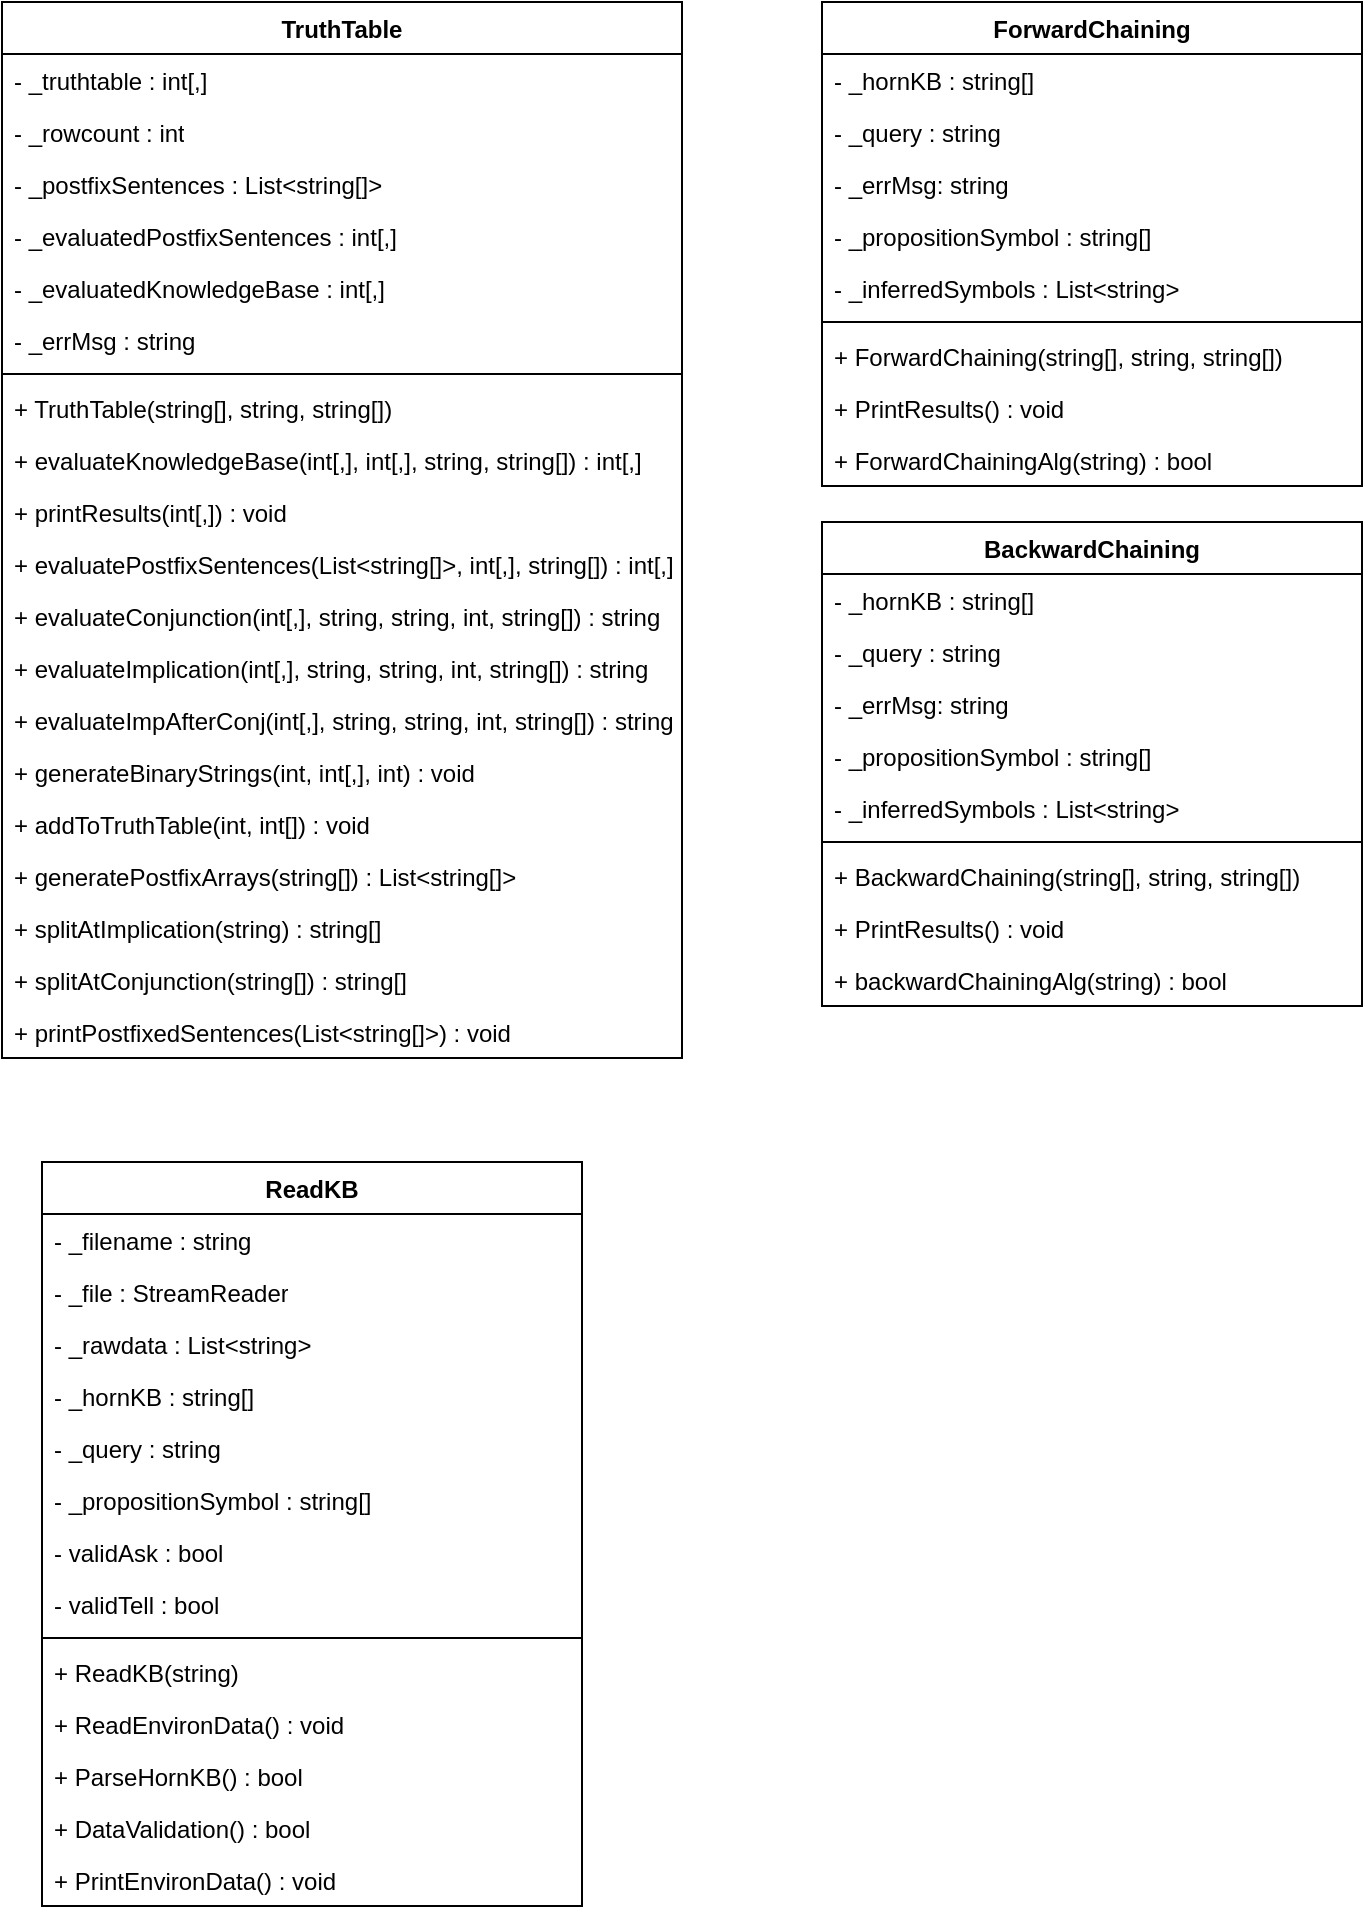 <mxfile version="21.2.9" type="device">
  <diagram name="Page-1" id="64hsudB-vHW4dvqkT8O9">
    <mxGraphModel dx="1960" dy="1436" grid="1" gridSize="10" guides="1" tooltips="1" connect="1" arrows="1" fold="1" page="1" pageScale="1" pageWidth="827" pageHeight="1169" math="0" shadow="0">
      <root>
        <mxCell id="0" />
        <mxCell id="1" parent="0" />
        <mxCell id="SXADNsXXSocRp0VXOs6D-1" value="TruthTable" style="swimlane;fontStyle=1;align=center;verticalAlign=top;childLayout=stackLayout;horizontal=1;startSize=26;horizontalStack=0;resizeParent=1;resizeParentMax=0;resizeLast=0;collapsible=1;marginBottom=0;whiteSpace=wrap;html=1;" parent="1" vertex="1">
          <mxGeometry x="70" y="70" width="340" height="528" as="geometry" />
        </mxCell>
        <mxCell id="SXADNsXXSocRp0VXOs6D-2" value="- _truthtable : int[,]" style="text;strokeColor=none;fillColor=none;align=left;verticalAlign=top;spacingLeft=4;spacingRight=4;overflow=hidden;rotatable=0;points=[[0,0.5],[1,0.5]];portConstraint=eastwest;whiteSpace=wrap;html=1;" parent="SXADNsXXSocRp0VXOs6D-1" vertex="1">
          <mxGeometry y="26" width="340" height="26" as="geometry" />
        </mxCell>
        <mxCell id="SXADNsXXSocRp0VXOs6D-5" value="- _rowcount : int" style="text;strokeColor=none;fillColor=none;align=left;verticalAlign=top;spacingLeft=4;spacingRight=4;overflow=hidden;rotatable=0;points=[[0,0.5],[1,0.5]];portConstraint=eastwest;whiteSpace=wrap;html=1;" parent="SXADNsXXSocRp0VXOs6D-1" vertex="1">
          <mxGeometry y="52" width="340" height="26" as="geometry" />
        </mxCell>
        <mxCell id="SXADNsXXSocRp0VXOs6D-6" value="- _postfixSentences : List&amp;lt;string[]&amp;gt;" style="text;strokeColor=none;fillColor=none;align=left;verticalAlign=top;spacingLeft=4;spacingRight=4;overflow=hidden;rotatable=0;points=[[0,0.5],[1,0.5]];portConstraint=eastwest;whiteSpace=wrap;html=1;" parent="SXADNsXXSocRp0VXOs6D-1" vertex="1">
          <mxGeometry y="78" width="340" height="26" as="geometry" />
        </mxCell>
        <mxCell id="SXADNsXXSocRp0VXOs6D-7" value="- _evaluatedPostfixSentences : int[,]" style="text;strokeColor=none;fillColor=none;align=left;verticalAlign=top;spacingLeft=4;spacingRight=4;overflow=hidden;rotatable=0;points=[[0,0.5],[1,0.5]];portConstraint=eastwest;whiteSpace=wrap;html=1;" parent="SXADNsXXSocRp0VXOs6D-1" vertex="1">
          <mxGeometry y="104" width="340" height="26" as="geometry" />
        </mxCell>
        <mxCell id="pOgPT-b4W-O_eGGaRVZ4-2" value="- _evaluatedKnowledgeBase : int[,]" style="text;strokeColor=none;fillColor=none;align=left;verticalAlign=top;spacingLeft=4;spacingRight=4;overflow=hidden;rotatable=0;points=[[0,0.5],[1,0.5]];portConstraint=eastwest;whiteSpace=wrap;html=1;" parent="SXADNsXXSocRp0VXOs6D-1" vertex="1">
          <mxGeometry y="130" width="340" height="26" as="geometry" />
        </mxCell>
        <mxCell id="SXADNsXXSocRp0VXOs6D-8" value="- _errMsg : string" style="text;strokeColor=none;fillColor=none;align=left;verticalAlign=top;spacingLeft=4;spacingRight=4;overflow=hidden;rotatable=0;points=[[0,0.5],[1,0.5]];portConstraint=eastwest;whiteSpace=wrap;html=1;" parent="SXADNsXXSocRp0VXOs6D-1" vertex="1">
          <mxGeometry y="156" width="340" height="26" as="geometry" />
        </mxCell>
        <mxCell id="SXADNsXXSocRp0VXOs6D-3" value="" style="line;strokeWidth=1;fillColor=none;align=left;verticalAlign=middle;spacingTop=-1;spacingLeft=3;spacingRight=3;rotatable=0;labelPosition=right;points=[];portConstraint=eastwest;strokeColor=inherit;" parent="SXADNsXXSocRp0VXOs6D-1" vertex="1">
          <mxGeometry y="182" width="340" height="8" as="geometry" />
        </mxCell>
        <mxCell id="SXADNsXXSocRp0VXOs6D-4" value="+ TruthTable(string[], string, string[])" style="text;strokeColor=none;fillColor=none;align=left;verticalAlign=top;spacingLeft=4;spacingRight=4;overflow=hidden;rotatable=0;points=[[0,0.5],[1,0.5]];portConstraint=eastwest;whiteSpace=wrap;html=1;" parent="SXADNsXXSocRp0VXOs6D-1" vertex="1">
          <mxGeometry y="190" width="340" height="26" as="geometry" />
        </mxCell>
        <mxCell id="SXADNsXXSocRp0VXOs6D-9" value="+ evaluateKnowledgeBase(int[,], int[,], string, string[]) : int[,]" style="text;strokeColor=none;fillColor=none;align=left;verticalAlign=top;spacingLeft=4;spacingRight=4;overflow=hidden;rotatable=0;points=[[0,0.5],[1,0.5]];portConstraint=eastwest;whiteSpace=wrap;html=1;" parent="SXADNsXXSocRp0VXOs6D-1" vertex="1">
          <mxGeometry y="216" width="340" height="26" as="geometry" />
        </mxCell>
        <mxCell id="SXADNsXXSocRp0VXOs6D-10" value="+ printResults(int[,]) : void" style="text;strokeColor=none;fillColor=none;align=left;verticalAlign=top;spacingLeft=4;spacingRight=4;overflow=hidden;rotatable=0;points=[[0,0.5],[1,0.5]];portConstraint=eastwest;whiteSpace=wrap;html=1;" parent="SXADNsXXSocRp0VXOs6D-1" vertex="1">
          <mxGeometry y="242" width="340" height="26" as="geometry" />
        </mxCell>
        <mxCell id="SXADNsXXSocRp0VXOs6D-11" value="+ evaluatePostfixSentences(List&amp;lt;string[]&amp;gt;, int[,], string[]) : int[,]" style="text;strokeColor=none;fillColor=none;align=left;verticalAlign=top;spacingLeft=4;spacingRight=4;overflow=hidden;rotatable=0;points=[[0,0.5],[1,0.5]];portConstraint=eastwest;whiteSpace=wrap;html=1;" parent="SXADNsXXSocRp0VXOs6D-1" vertex="1">
          <mxGeometry y="268" width="340" height="26" as="geometry" />
        </mxCell>
        <mxCell id="SXADNsXXSocRp0VXOs6D-12" value="+ evaluateConjunction(int[,], string, string, int, string[]) : string" style="text;strokeColor=none;fillColor=none;align=left;verticalAlign=top;spacingLeft=4;spacingRight=4;overflow=hidden;rotatable=0;points=[[0,0.5],[1,0.5]];portConstraint=eastwest;whiteSpace=wrap;html=1;" parent="SXADNsXXSocRp0VXOs6D-1" vertex="1">
          <mxGeometry y="294" width="340" height="26" as="geometry" />
        </mxCell>
        <mxCell id="SXADNsXXSocRp0VXOs6D-13" value="+ evaluateImplication(int[,], string, string, int, string[]) : string" style="text;strokeColor=none;fillColor=none;align=left;verticalAlign=top;spacingLeft=4;spacingRight=4;overflow=hidden;rotatable=0;points=[[0,0.5],[1,0.5]];portConstraint=eastwest;whiteSpace=wrap;html=1;" parent="SXADNsXXSocRp0VXOs6D-1" vertex="1">
          <mxGeometry y="320" width="340" height="26" as="geometry" />
        </mxCell>
        <mxCell id="SXADNsXXSocRp0VXOs6D-14" value="+ evaluateImpAfterConj(int[,], string, string, int, string[]) : string" style="text;strokeColor=none;fillColor=none;align=left;verticalAlign=top;spacingLeft=4;spacingRight=4;overflow=hidden;rotatable=0;points=[[0,0.5],[1,0.5]];portConstraint=eastwest;whiteSpace=wrap;html=1;" parent="SXADNsXXSocRp0VXOs6D-1" vertex="1">
          <mxGeometry y="346" width="340" height="26" as="geometry" />
        </mxCell>
        <mxCell id="SXADNsXXSocRp0VXOs6D-15" value="+ generateBinaryStrings(int, int[,], int) : void" style="text;strokeColor=none;fillColor=none;align=left;verticalAlign=top;spacingLeft=4;spacingRight=4;overflow=hidden;rotatable=0;points=[[0,0.5],[1,0.5]];portConstraint=eastwest;whiteSpace=wrap;html=1;" parent="SXADNsXXSocRp0VXOs6D-1" vertex="1">
          <mxGeometry y="372" width="340" height="26" as="geometry" />
        </mxCell>
        <mxCell id="SXADNsXXSocRp0VXOs6D-16" value="+ addToTruthTable(int, int[]) : void" style="text;strokeColor=none;fillColor=none;align=left;verticalAlign=top;spacingLeft=4;spacingRight=4;overflow=hidden;rotatable=0;points=[[0,0.5],[1,0.5]];portConstraint=eastwest;whiteSpace=wrap;html=1;" parent="SXADNsXXSocRp0VXOs6D-1" vertex="1">
          <mxGeometry y="398" width="340" height="26" as="geometry" />
        </mxCell>
        <mxCell id="SXADNsXXSocRp0VXOs6D-17" value="+ generatePostfixArrays(string[]) : List&amp;lt;string[]&amp;gt;" style="text;strokeColor=none;fillColor=none;align=left;verticalAlign=top;spacingLeft=4;spacingRight=4;overflow=hidden;rotatable=0;points=[[0,0.5],[1,0.5]];portConstraint=eastwest;whiteSpace=wrap;html=1;" parent="SXADNsXXSocRp0VXOs6D-1" vertex="1">
          <mxGeometry y="424" width="340" height="26" as="geometry" />
        </mxCell>
        <mxCell id="SXADNsXXSocRp0VXOs6D-18" value="+ splitAtImplication(string) : string[]" style="text;strokeColor=none;fillColor=none;align=left;verticalAlign=top;spacingLeft=4;spacingRight=4;overflow=hidden;rotatable=0;points=[[0,0.5],[1,0.5]];portConstraint=eastwest;whiteSpace=wrap;html=1;" parent="SXADNsXXSocRp0VXOs6D-1" vertex="1">
          <mxGeometry y="450" width="340" height="26" as="geometry" />
        </mxCell>
        <mxCell id="SXADNsXXSocRp0VXOs6D-19" value="+ splitAtConjunction(string[]) : string[]" style="text;strokeColor=none;fillColor=none;align=left;verticalAlign=top;spacingLeft=4;spacingRight=4;overflow=hidden;rotatable=0;points=[[0,0.5],[1,0.5]];portConstraint=eastwest;whiteSpace=wrap;html=1;" parent="SXADNsXXSocRp0VXOs6D-1" vertex="1">
          <mxGeometry y="476" width="340" height="26" as="geometry" />
        </mxCell>
        <mxCell id="SXADNsXXSocRp0VXOs6D-20" value="+ printPostfixedSentences(List&amp;lt;string[]&amp;gt;) : void" style="text;strokeColor=none;fillColor=none;align=left;verticalAlign=top;spacingLeft=4;spacingRight=4;overflow=hidden;rotatable=0;points=[[0,0.5],[1,0.5]];portConstraint=eastwest;whiteSpace=wrap;html=1;" parent="SXADNsXXSocRp0VXOs6D-1" vertex="1">
          <mxGeometry y="502" width="340" height="26" as="geometry" />
        </mxCell>
        <mxCell id="SXADNsXXSocRp0VXOs6D-21" value="ForwardChaining" style="swimlane;fontStyle=1;align=center;verticalAlign=top;childLayout=stackLayout;horizontal=1;startSize=26;horizontalStack=0;resizeParent=1;resizeParentMax=0;resizeLast=0;collapsible=1;marginBottom=0;whiteSpace=wrap;html=1;" parent="1" vertex="1">
          <mxGeometry x="480" y="70" width="270" height="242" as="geometry" />
        </mxCell>
        <mxCell id="SXADNsXXSocRp0VXOs6D-22" value="- _hornKB : string[]" style="text;strokeColor=none;fillColor=none;align=left;verticalAlign=top;spacingLeft=4;spacingRight=4;overflow=hidden;rotatable=0;points=[[0,0.5],[1,0.5]];portConstraint=eastwest;whiteSpace=wrap;html=1;" parent="SXADNsXXSocRp0VXOs6D-21" vertex="1">
          <mxGeometry y="26" width="270" height="26" as="geometry" />
        </mxCell>
        <mxCell id="SXADNsXXSocRp0VXOs6D-25" value="- _query : string" style="text;strokeColor=none;fillColor=none;align=left;verticalAlign=top;spacingLeft=4;spacingRight=4;overflow=hidden;rotatable=0;points=[[0,0.5],[1,0.5]];portConstraint=eastwest;whiteSpace=wrap;html=1;" parent="SXADNsXXSocRp0VXOs6D-21" vertex="1">
          <mxGeometry y="52" width="270" height="26" as="geometry" />
        </mxCell>
        <mxCell id="SXADNsXXSocRp0VXOs6D-26" value="- _errMsg: string" style="text;strokeColor=none;fillColor=none;align=left;verticalAlign=top;spacingLeft=4;spacingRight=4;overflow=hidden;rotatable=0;points=[[0,0.5],[1,0.5]];portConstraint=eastwest;whiteSpace=wrap;html=1;" parent="SXADNsXXSocRp0VXOs6D-21" vertex="1">
          <mxGeometry y="78" width="270" height="26" as="geometry" />
        </mxCell>
        <mxCell id="SXADNsXXSocRp0VXOs6D-27" value="- _propositionSymbol : string[]" style="text;strokeColor=none;fillColor=none;align=left;verticalAlign=top;spacingLeft=4;spacingRight=4;overflow=hidden;rotatable=0;points=[[0,0.5],[1,0.5]];portConstraint=eastwest;whiteSpace=wrap;html=1;" parent="SXADNsXXSocRp0VXOs6D-21" vertex="1">
          <mxGeometry y="104" width="270" height="26" as="geometry" />
        </mxCell>
        <mxCell id="SXADNsXXSocRp0VXOs6D-28" value="- _inferredSymbols : List&amp;lt;string&amp;gt;" style="text;strokeColor=none;fillColor=none;align=left;verticalAlign=top;spacingLeft=4;spacingRight=4;overflow=hidden;rotatable=0;points=[[0,0.5],[1,0.5]];portConstraint=eastwest;whiteSpace=wrap;html=1;" parent="SXADNsXXSocRp0VXOs6D-21" vertex="1">
          <mxGeometry y="130" width="270" height="26" as="geometry" />
        </mxCell>
        <mxCell id="SXADNsXXSocRp0VXOs6D-23" value="" style="line;strokeWidth=1;fillColor=none;align=left;verticalAlign=middle;spacingTop=-1;spacingLeft=3;spacingRight=3;rotatable=0;labelPosition=right;points=[];portConstraint=eastwest;strokeColor=inherit;" parent="SXADNsXXSocRp0VXOs6D-21" vertex="1">
          <mxGeometry y="156" width="270" height="8" as="geometry" />
        </mxCell>
        <mxCell id="SXADNsXXSocRp0VXOs6D-24" value="+ ForwardChaining(string[], string, string[])" style="text;strokeColor=none;fillColor=none;align=left;verticalAlign=top;spacingLeft=4;spacingRight=4;overflow=hidden;rotatable=0;points=[[0,0.5],[1,0.5]];portConstraint=eastwest;whiteSpace=wrap;html=1;" parent="SXADNsXXSocRp0VXOs6D-21" vertex="1">
          <mxGeometry y="164" width="270" height="26" as="geometry" />
        </mxCell>
        <mxCell id="SXADNsXXSocRp0VXOs6D-29" value="+ PrintResults() : void" style="text;strokeColor=none;fillColor=none;align=left;verticalAlign=top;spacingLeft=4;spacingRight=4;overflow=hidden;rotatable=0;points=[[0,0.5],[1,0.5]];portConstraint=eastwest;whiteSpace=wrap;html=1;" parent="SXADNsXXSocRp0VXOs6D-21" vertex="1">
          <mxGeometry y="190" width="270" height="26" as="geometry" />
        </mxCell>
        <mxCell id="SXADNsXXSocRp0VXOs6D-30" value="+ ForwardChainingAlg(string) : bool" style="text;strokeColor=none;fillColor=none;align=left;verticalAlign=top;spacingLeft=4;spacingRight=4;overflow=hidden;rotatable=0;points=[[0,0.5],[1,0.5]];portConstraint=eastwest;whiteSpace=wrap;html=1;" parent="SXADNsXXSocRp0VXOs6D-21" vertex="1">
          <mxGeometry y="216" width="270" height="26" as="geometry" />
        </mxCell>
        <mxCell id="SXADNsXXSocRp0VXOs6D-31" value="BackwardChaining" style="swimlane;fontStyle=1;align=center;verticalAlign=top;childLayout=stackLayout;horizontal=1;startSize=26;horizontalStack=0;resizeParent=1;resizeParentMax=0;resizeLast=0;collapsible=1;marginBottom=0;whiteSpace=wrap;html=1;" parent="1" vertex="1">
          <mxGeometry x="480" y="330" width="270" height="242" as="geometry" />
        </mxCell>
        <mxCell id="SXADNsXXSocRp0VXOs6D-32" value="- _hornKB : string[]" style="text;strokeColor=none;fillColor=none;align=left;verticalAlign=top;spacingLeft=4;spacingRight=4;overflow=hidden;rotatable=0;points=[[0,0.5],[1,0.5]];portConstraint=eastwest;whiteSpace=wrap;html=1;" parent="SXADNsXXSocRp0VXOs6D-31" vertex="1">
          <mxGeometry y="26" width="270" height="26" as="geometry" />
        </mxCell>
        <mxCell id="SXADNsXXSocRp0VXOs6D-33" value="- _query : string" style="text;strokeColor=none;fillColor=none;align=left;verticalAlign=top;spacingLeft=4;spacingRight=4;overflow=hidden;rotatable=0;points=[[0,0.5],[1,0.5]];portConstraint=eastwest;whiteSpace=wrap;html=1;" parent="SXADNsXXSocRp0VXOs6D-31" vertex="1">
          <mxGeometry y="52" width="270" height="26" as="geometry" />
        </mxCell>
        <mxCell id="SXADNsXXSocRp0VXOs6D-34" value="- _errMsg: string" style="text;strokeColor=none;fillColor=none;align=left;verticalAlign=top;spacingLeft=4;spacingRight=4;overflow=hidden;rotatable=0;points=[[0,0.5],[1,0.5]];portConstraint=eastwest;whiteSpace=wrap;html=1;" parent="SXADNsXXSocRp0VXOs6D-31" vertex="1">
          <mxGeometry y="78" width="270" height="26" as="geometry" />
        </mxCell>
        <mxCell id="SXADNsXXSocRp0VXOs6D-35" value="- _propositionSymbol : string[]" style="text;strokeColor=none;fillColor=none;align=left;verticalAlign=top;spacingLeft=4;spacingRight=4;overflow=hidden;rotatable=0;points=[[0,0.5],[1,0.5]];portConstraint=eastwest;whiteSpace=wrap;html=1;" parent="SXADNsXXSocRp0VXOs6D-31" vertex="1">
          <mxGeometry y="104" width="270" height="26" as="geometry" />
        </mxCell>
        <mxCell id="SXADNsXXSocRp0VXOs6D-36" value="- _inferredSymbols : List&amp;lt;string&amp;gt;" style="text;strokeColor=none;fillColor=none;align=left;verticalAlign=top;spacingLeft=4;spacingRight=4;overflow=hidden;rotatable=0;points=[[0,0.5],[1,0.5]];portConstraint=eastwest;whiteSpace=wrap;html=1;" parent="SXADNsXXSocRp0VXOs6D-31" vertex="1">
          <mxGeometry y="130" width="270" height="26" as="geometry" />
        </mxCell>
        <mxCell id="SXADNsXXSocRp0VXOs6D-37" value="" style="line;strokeWidth=1;fillColor=none;align=left;verticalAlign=middle;spacingTop=-1;spacingLeft=3;spacingRight=3;rotatable=0;labelPosition=right;points=[];portConstraint=eastwest;strokeColor=inherit;" parent="SXADNsXXSocRp0VXOs6D-31" vertex="1">
          <mxGeometry y="156" width="270" height="8" as="geometry" />
        </mxCell>
        <mxCell id="SXADNsXXSocRp0VXOs6D-38" value="+ BackwardChaining(string[], string, string[])" style="text;strokeColor=none;fillColor=none;align=left;verticalAlign=top;spacingLeft=4;spacingRight=4;overflow=hidden;rotatable=0;points=[[0,0.5],[1,0.5]];portConstraint=eastwest;whiteSpace=wrap;html=1;" parent="SXADNsXXSocRp0VXOs6D-31" vertex="1">
          <mxGeometry y="164" width="270" height="26" as="geometry" />
        </mxCell>
        <mxCell id="SXADNsXXSocRp0VXOs6D-39" value="+ PrintResults() : void" style="text;strokeColor=none;fillColor=none;align=left;verticalAlign=top;spacingLeft=4;spacingRight=4;overflow=hidden;rotatable=0;points=[[0,0.5],[1,0.5]];portConstraint=eastwest;whiteSpace=wrap;html=1;" parent="SXADNsXXSocRp0VXOs6D-31" vertex="1">
          <mxGeometry y="190" width="270" height="26" as="geometry" />
        </mxCell>
        <mxCell id="SXADNsXXSocRp0VXOs6D-40" value="+ backwardChainingAlg(string) : bool" style="text;strokeColor=none;fillColor=none;align=left;verticalAlign=top;spacingLeft=4;spacingRight=4;overflow=hidden;rotatable=0;points=[[0,0.5],[1,0.5]];portConstraint=eastwest;whiteSpace=wrap;html=1;" parent="SXADNsXXSocRp0VXOs6D-31" vertex="1">
          <mxGeometry y="216" width="270" height="26" as="geometry" />
        </mxCell>
        <mxCell id="--XBKLCzeUsgwjTG3Upb-1" value="ReadKB" style="swimlane;fontStyle=1;align=center;verticalAlign=top;childLayout=stackLayout;horizontal=1;startSize=26;horizontalStack=0;resizeParent=1;resizeParentMax=0;resizeLast=0;collapsible=1;marginBottom=0;whiteSpace=wrap;html=1;" vertex="1" parent="1">
          <mxGeometry x="90" y="650" width="270" height="372" as="geometry" />
        </mxCell>
        <mxCell id="--XBKLCzeUsgwjTG3Upb-12" value="- _filename : string" style="text;strokeColor=none;fillColor=none;align=left;verticalAlign=top;spacingLeft=4;spacingRight=4;overflow=hidden;rotatable=0;points=[[0,0.5],[1,0.5]];portConstraint=eastwest;whiteSpace=wrap;html=1;" vertex="1" parent="--XBKLCzeUsgwjTG3Upb-1">
          <mxGeometry y="26" width="270" height="26" as="geometry" />
        </mxCell>
        <mxCell id="--XBKLCzeUsgwjTG3Upb-13" value="- _file : StreamReader" style="text;strokeColor=none;fillColor=none;align=left;verticalAlign=top;spacingLeft=4;spacingRight=4;overflow=hidden;rotatable=0;points=[[0,0.5],[1,0.5]];portConstraint=eastwest;whiteSpace=wrap;html=1;" vertex="1" parent="--XBKLCzeUsgwjTG3Upb-1">
          <mxGeometry y="52" width="270" height="26" as="geometry" />
        </mxCell>
        <mxCell id="--XBKLCzeUsgwjTG3Upb-11" value="- _rawdata : List&amp;lt;string&amp;gt;" style="text;strokeColor=none;fillColor=none;align=left;verticalAlign=top;spacingLeft=4;spacingRight=4;overflow=hidden;rotatable=0;points=[[0,0.5],[1,0.5]];portConstraint=eastwest;whiteSpace=wrap;html=1;" vertex="1" parent="--XBKLCzeUsgwjTG3Upb-1">
          <mxGeometry y="78" width="270" height="26" as="geometry" />
        </mxCell>
        <mxCell id="--XBKLCzeUsgwjTG3Upb-2" value="- _hornKB : string[]" style="text;strokeColor=none;fillColor=none;align=left;verticalAlign=top;spacingLeft=4;spacingRight=4;overflow=hidden;rotatable=0;points=[[0,0.5],[1,0.5]];portConstraint=eastwest;whiteSpace=wrap;html=1;" vertex="1" parent="--XBKLCzeUsgwjTG3Upb-1">
          <mxGeometry y="104" width="270" height="26" as="geometry" />
        </mxCell>
        <mxCell id="--XBKLCzeUsgwjTG3Upb-3" value="- _query : string" style="text;strokeColor=none;fillColor=none;align=left;verticalAlign=top;spacingLeft=4;spacingRight=4;overflow=hidden;rotatable=0;points=[[0,0.5],[1,0.5]];portConstraint=eastwest;whiteSpace=wrap;html=1;" vertex="1" parent="--XBKLCzeUsgwjTG3Upb-1">
          <mxGeometry y="130" width="270" height="26" as="geometry" />
        </mxCell>
        <mxCell id="--XBKLCzeUsgwjTG3Upb-14" value="- _propositionSymbol : string[]" style="text;strokeColor=none;fillColor=none;align=left;verticalAlign=top;spacingLeft=4;spacingRight=4;overflow=hidden;rotatable=0;points=[[0,0.5],[1,0.5]];portConstraint=eastwest;whiteSpace=wrap;html=1;" vertex="1" parent="--XBKLCzeUsgwjTG3Upb-1">
          <mxGeometry y="156" width="270" height="26" as="geometry" />
        </mxCell>
        <mxCell id="--XBKLCzeUsgwjTG3Upb-15" value="- validAsk : bool" style="text;strokeColor=none;fillColor=none;align=left;verticalAlign=top;spacingLeft=4;spacingRight=4;overflow=hidden;rotatable=0;points=[[0,0.5],[1,0.5]];portConstraint=eastwest;whiteSpace=wrap;html=1;" vertex="1" parent="--XBKLCzeUsgwjTG3Upb-1">
          <mxGeometry y="182" width="270" height="26" as="geometry" />
        </mxCell>
        <mxCell id="--XBKLCzeUsgwjTG3Upb-5" value="- validTell : bool" style="text;strokeColor=none;fillColor=none;align=left;verticalAlign=top;spacingLeft=4;spacingRight=4;overflow=hidden;rotatable=0;points=[[0,0.5],[1,0.5]];portConstraint=eastwest;whiteSpace=wrap;html=1;" vertex="1" parent="--XBKLCzeUsgwjTG3Upb-1">
          <mxGeometry y="208" width="270" height="26" as="geometry" />
        </mxCell>
        <mxCell id="--XBKLCzeUsgwjTG3Upb-7" value="" style="line;strokeWidth=1;fillColor=none;align=left;verticalAlign=middle;spacingTop=-1;spacingLeft=3;spacingRight=3;rotatable=0;labelPosition=right;points=[];portConstraint=eastwest;strokeColor=inherit;" vertex="1" parent="--XBKLCzeUsgwjTG3Upb-1">
          <mxGeometry y="234" width="270" height="8" as="geometry" />
        </mxCell>
        <mxCell id="--XBKLCzeUsgwjTG3Upb-8" value="+ ReadKB(string)" style="text;strokeColor=none;fillColor=none;align=left;verticalAlign=top;spacingLeft=4;spacingRight=4;overflow=hidden;rotatable=0;points=[[0,0.5],[1,0.5]];portConstraint=eastwest;whiteSpace=wrap;html=1;" vertex="1" parent="--XBKLCzeUsgwjTG3Upb-1">
          <mxGeometry y="242" width="270" height="26" as="geometry" />
        </mxCell>
        <mxCell id="--XBKLCzeUsgwjTG3Upb-9" value="+ ReadEnvironData() : void" style="text;strokeColor=none;fillColor=none;align=left;verticalAlign=top;spacingLeft=4;spacingRight=4;overflow=hidden;rotatable=0;points=[[0,0.5],[1,0.5]];portConstraint=eastwest;whiteSpace=wrap;html=1;" vertex="1" parent="--XBKLCzeUsgwjTG3Upb-1">
          <mxGeometry y="268" width="270" height="26" as="geometry" />
        </mxCell>
        <mxCell id="--XBKLCzeUsgwjTG3Upb-16" value="+ ParseHornKB() : bool" style="text;strokeColor=none;fillColor=none;align=left;verticalAlign=top;spacingLeft=4;spacingRight=4;overflow=hidden;rotatable=0;points=[[0,0.5],[1,0.5]];portConstraint=eastwest;whiteSpace=wrap;html=1;" vertex="1" parent="--XBKLCzeUsgwjTG3Upb-1">
          <mxGeometry y="294" width="270" height="26" as="geometry" />
        </mxCell>
        <mxCell id="--XBKLCzeUsgwjTG3Upb-17" value="+ DataValidation() : bool" style="text;strokeColor=none;fillColor=none;align=left;verticalAlign=top;spacingLeft=4;spacingRight=4;overflow=hidden;rotatable=0;points=[[0,0.5],[1,0.5]];portConstraint=eastwest;whiteSpace=wrap;html=1;" vertex="1" parent="--XBKLCzeUsgwjTG3Upb-1">
          <mxGeometry y="320" width="270" height="26" as="geometry" />
        </mxCell>
        <mxCell id="--XBKLCzeUsgwjTG3Upb-10" value="+ PrintEnvironData() : void" style="text;strokeColor=none;fillColor=none;align=left;verticalAlign=top;spacingLeft=4;spacingRight=4;overflow=hidden;rotatable=0;points=[[0,0.5],[1,0.5]];portConstraint=eastwest;whiteSpace=wrap;html=1;" vertex="1" parent="--XBKLCzeUsgwjTG3Upb-1">
          <mxGeometry y="346" width="270" height="26" as="geometry" />
        </mxCell>
      </root>
    </mxGraphModel>
  </diagram>
</mxfile>
